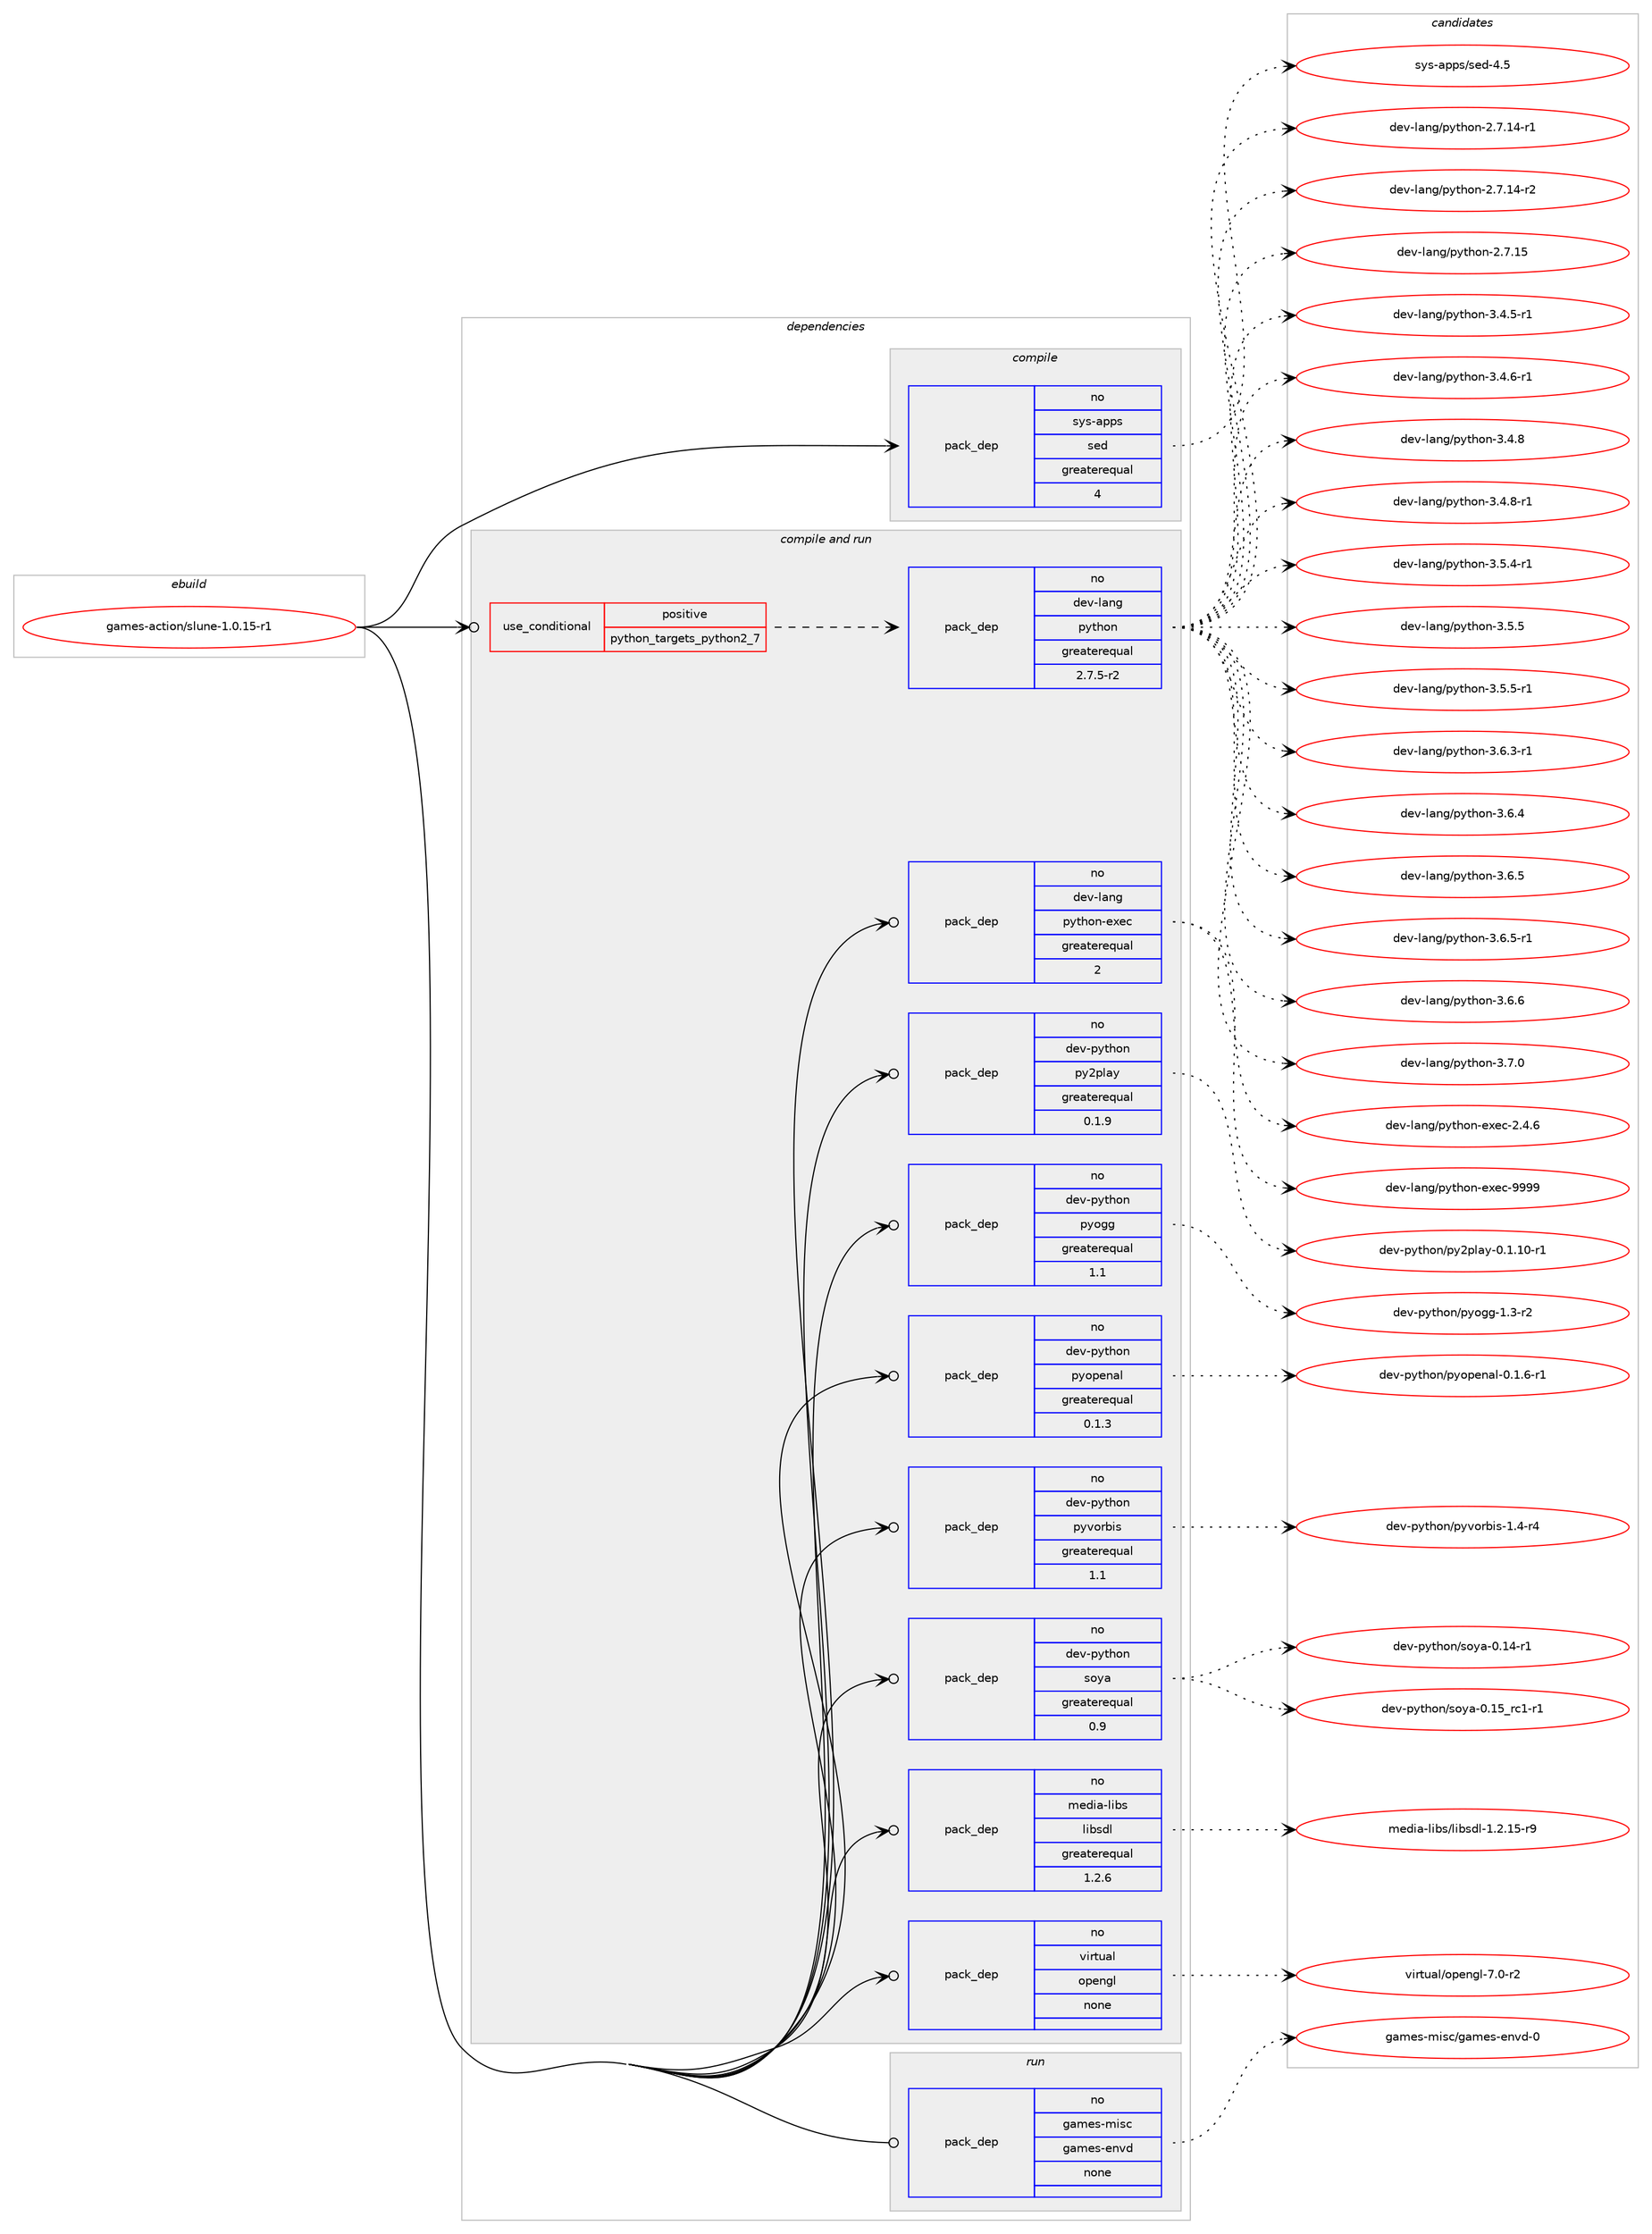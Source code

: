 digraph prolog {

# *************
# Graph options
# *************

newrank=true;
concentrate=true;
compound=true;
graph [rankdir=LR,fontname=Helvetica,fontsize=10,ranksep=1.5];#, ranksep=2.5, nodesep=0.2];
edge  [arrowhead=vee];
node  [fontname=Helvetica,fontsize=10];

# **********
# The ebuild
# **********

subgraph cluster_leftcol {
color=gray;
rank=same;
label=<<i>ebuild</i>>;
id [label="games-action/slune-1.0.15-r1", color=red, width=4, href="../games-action/slune-1.0.15-r1.svg"];
}

# ****************
# The dependencies
# ****************

subgraph cluster_midcol {
color=gray;
label=<<i>dependencies</i>>;
subgraph cluster_compile {
fillcolor="#eeeeee";
style=filled;
label=<<i>compile</i>>;
subgraph pack7655 {
dependency10085 [label=<<TABLE BORDER="0" CELLBORDER="1" CELLSPACING="0" CELLPADDING="4" WIDTH="220"><TR><TD ROWSPAN="6" CELLPADDING="30">pack_dep</TD></TR><TR><TD WIDTH="110">no</TD></TR><TR><TD>sys-apps</TD></TR><TR><TD>sed</TD></TR><TR><TD>greaterequal</TD></TR><TR><TD>4</TD></TR></TABLE>>, shape=none, color=blue];
}
id:e -> dependency10085:w [weight=20,style="solid",arrowhead="vee"];
}
subgraph cluster_compileandrun {
fillcolor="#eeeeee";
style=filled;
label=<<i>compile and run</i>>;
subgraph cond2252 {
dependency10086 [label=<<TABLE BORDER="0" CELLBORDER="1" CELLSPACING="0" CELLPADDING="4"><TR><TD ROWSPAN="3" CELLPADDING="10">use_conditional</TD></TR><TR><TD>positive</TD></TR><TR><TD>python_targets_python2_7</TD></TR></TABLE>>, shape=none, color=red];
subgraph pack7656 {
dependency10087 [label=<<TABLE BORDER="0" CELLBORDER="1" CELLSPACING="0" CELLPADDING="4" WIDTH="220"><TR><TD ROWSPAN="6" CELLPADDING="30">pack_dep</TD></TR><TR><TD WIDTH="110">no</TD></TR><TR><TD>dev-lang</TD></TR><TR><TD>python</TD></TR><TR><TD>greaterequal</TD></TR><TR><TD>2.7.5-r2</TD></TR></TABLE>>, shape=none, color=blue];
}
dependency10086:e -> dependency10087:w [weight=20,style="dashed",arrowhead="vee"];
}
id:e -> dependency10086:w [weight=20,style="solid",arrowhead="odotvee"];
subgraph pack7657 {
dependency10088 [label=<<TABLE BORDER="0" CELLBORDER="1" CELLSPACING="0" CELLPADDING="4" WIDTH="220"><TR><TD ROWSPAN="6" CELLPADDING="30">pack_dep</TD></TR><TR><TD WIDTH="110">no</TD></TR><TR><TD>dev-lang</TD></TR><TR><TD>python-exec</TD></TR><TR><TD>greaterequal</TD></TR><TR><TD>2</TD></TR></TABLE>>, shape=none, color=blue];
}
id:e -> dependency10088:w [weight=20,style="solid",arrowhead="odotvee"];
subgraph pack7658 {
dependency10089 [label=<<TABLE BORDER="0" CELLBORDER="1" CELLSPACING="0" CELLPADDING="4" WIDTH="220"><TR><TD ROWSPAN="6" CELLPADDING="30">pack_dep</TD></TR><TR><TD WIDTH="110">no</TD></TR><TR><TD>dev-python</TD></TR><TR><TD>py2play</TD></TR><TR><TD>greaterequal</TD></TR><TR><TD>0.1.9</TD></TR></TABLE>>, shape=none, color=blue];
}
id:e -> dependency10089:w [weight=20,style="solid",arrowhead="odotvee"];
subgraph pack7659 {
dependency10090 [label=<<TABLE BORDER="0" CELLBORDER="1" CELLSPACING="0" CELLPADDING="4" WIDTH="220"><TR><TD ROWSPAN="6" CELLPADDING="30">pack_dep</TD></TR><TR><TD WIDTH="110">no</TD></TR><TR><TD>dev-python</TD></TR><TR><TD>pyogg</TD></TR><TR><TD>greaterequal</TD></TR><TR><TD>1.1</TD></TR></TABLE>>, shape=none, color=blue];
}
id:e -> dependency10090:w [weight=20,style="solid",arrowhead="odotvee"];
subgraph pack7660 {
dependency10091 [label=<<TABLE BORDER="0" CELLBORDER="1" CELLSPACING="0" CELLPADDING="4" WIDTH="220"><TR><TD ROWSPAN="6" CELLPADDING="30">pack_dep</TD></TR><TR><TD WIDTH="110">no</TD></TR><TR><TD>dev-python</TD></TR><TR><TD>pyopenal</TD></TR><TR><TD>greaterequal</TD></TR><TR><TD>0.1.3</TD></TR></TABLE>>, shape=none, color=blue];
}
id:e -> dependency10091:w [weight=20,style="solid",arrowhead="odotvee"];
subgraph pack7661 {
dependency10092 [label=<<TABLE BORDER="0" CELLBORDER="1" CELLSPACING="0" CELLPADDING="4" WIDTH="220"><TR><TD ROWSPAN="6" CELLPADDING="30">pack_dep</TD></TR><TR><TD WIDTH="110">no</TD></TR><TR><TD>dev-python</TD></TR><TR><TD>pyvorbis</TD></TR><TR><TD>greaterequal</TD></TR><TR><TD>1.1</TD></TR></TABLE>>, shape=none, color=blue];
}
id:e -> dependency10092:w [weight=20,style="solid",arrowhead="odotvee"];
subgraph pack7662 {
dependency10093 [label=<<TABLE BORDER="0" CELLBORDER="1" CELLSPACING="0" CELLPADDING="4" WIDTH="220"><TR><TD ROWSPAN="6" CELLPADDING="30">pack_dep</TD></TR><TR><TD WIDTH="110">no</TD></TR><TR><TD>dev-python</TD></TR><TR><TD>soya</TD></TR><TR><TD>greaterequal</TD></TR><TR><TD>0.9</TD></TR></TABLE>>, shape=none, color=blue];
}
id:e -> dependency10093:w [weight=20,style="solid",arrowhead="odotvee"];
subgraph pack7663 {
dependency10094 [label=<<TABLE BORDER="0" CELLBORDER="1" CELLSPACING="0" CELLPADDING="4" WIDTH="220"><TR><TD ROWSPAN="6" CELLPADDING="30">pack_dep</TD></TR><TR><TD WIDTH="110">no</TD></TR><TR><TD>media-libs</TD></TR><TR><TD>libsdl</TD></TR><TR><TD>greaterequal</TD></TR><TR><TD>1.2.6</TD></TR></TABLE>>, shape=none, color=blue];
}
id:e -> dependency10094:w [weight=20,style="solid",arrowhead="odotvee"];
subgraph pack7664 {
dependency10095 [label=<<TABLE BORDER="0" CELLBORDER="1" CELLSPACING="0" CELLPADDING="4" WIDTH="220"><TR><TD ROWSPAN="6" CELLPADDING="30">pack_dep</TD></TR><TR><TD WIDTH="110">no</TD></TR><TR><TD>virtual</TD></TR><TR><TD>opengl</TD></TR><TR><TD>none</TD></TR><TR><TD></TD></TR></TABLE>>, shape=none, color=blue];
}
id:e -> dependency10095:w [weight=20,style="solid",arrowhead="odotvee"];
}
subgraph cluster_run {
fillcolor="#eeeeee";
style=filled;
label=<<i>run</i>>;
subgraph pack7665 {
dependency10096 [label=<<TABLE BORDER="0" CELLBORDER="1" CELLSPACING="0" CELLPADDING="4" WIDTH="220"><TR><TD ROWSPAN="6" CELLPADDING="30">pack_dep</TD></TR><TR><TD WIDTH="110">no</TD></TR><TR><TD>games-misc</TD></TR><TR><TD>games-envd</TD></TR><TR><TD>none</TD></TR><TR><TD></TD></TR></TABLE>>, shape=none, color=blue];
}
id:e -> dependency10096:w [weight=20,style="solid",arrowhead="odot"];
}
}

# **************
# The candidates
# **************

subgraph cluster_choices {
rank=same;
color=gray;
label=<<i>candidates</i>>;

subgraph choice7655 {
color=black;
nodesep=1;
choice11512111545971121121154711510110045524653 [label="sys-apps/sed-4.5", color=red, width=4,href="../sys-apps/sed-4.5.svg"];
dependency10085:e -> choice11512111545971121121154711510110045524653:w [style=dotted,weight="100"];
}
subgraph choice7656 {
color=black;
nodesep=1;
choice100101118451089711010347112121116104111110455046554649524511449 [label="dev-lang/python-2.7.14-r1", color=red, width=4,href="../dev-lang/python-2.7.14-r1.svg"];
choice100101118451089711010347112121116104111110455046554649524511450 [label="dev-lang/python-2.7.14-r2", color=red, width=4,href="../dev-lang/python-2.7.14-r2.svg"];
choice10010111845108971101034711212111610411111045504655464953 [label="dev-lang/python-2.7.15", color=red, width=4,href="../dev-lang/python-2.7.15.svg"];
choice1001011184510897110103471121211161041111104551465246534511449 [label="dev-lang/python-3.4.5-r1", color=red, width=4,href="../dev-lang/python-3.4.5-r1.svg"];
choice1001011184510897110103471121211161041111104551465246544511449 [label="dev-lang/python-3.4.6-r1", color=red, width=4,href="../dev-lang/python-3.4.6-r1.svg"];
choice100101118451089711010347112121116104111110455146524656 [label="dev-lang/python-3.4.8", color=red, width=4,href="../dev-lang/python-3.4.8.svg"];
choice1001011184510897110103471121211161041111104551465246564511449 [label="dev-lang/python-3.4.8-r1", color=red, width=4,href="../dev-lang/python-3.4.8-r1.svg"];
choice1001011184510897110103471121211161041111104551465346524511449 [label="dev-lang/python-3.5.4-r1", color=red, width=4,href="../dev-lang/python-3.5.4-r1.svg"];
choice100101118451089711010347112121116104111110455146534653 [label="dev-lang/python-3.5.5", color=red, width=4,href="../dev-lang/python-3.5.5.svg"];
choice1001011184510897110103471121211161041111104551465346534511449 [label="dev-lang/python-3.5.5-r1", color=red, width=4,href="../dev-lang/python-3.5.5-r1.svg"];
choice1001011184510897110103471121211161041111104551465446514511449 [label="dev-lang/python-3.6.3-r1", color=red, width=4,href="../dev-lang/python-3.6.3-r1.svg"];
choice100101118451089711010347112121116104111110455146544652 [label="dev-lang/python-3.6.4", color=red, width=4,href="../dev-lang/python-3.6.4.svg"];
choice100101118451089711010347112121116104111110455146544653 [label="dev-lang/python-3.6.5", color=red, width=4,href="../dev-lang/python-3.6.5.svg"];
choice1001011184510897110103471121211161041111104551465446534511449 [label="dev-lang/python-3.6.5-r1", color=red, width=4,href="../dev-lang/python-3.6.5-r1.svg"];
choice100101118451089711010347112121116104111110455146544654 [label="dev-lang/python-3.6.6", color=red, width=4,href="../dev-lang/python-3.6.6.svg"];
choice100101118451089711010347112121116104111110455146554648 [label="dev-lang/python-3.7.0", color=red, width=4,href="../dev-lang/python-3.7.0.svg"];
dependency10087:e -> choice100101118451089711010347112121116104111110455046554649524511449:w [style=dotted,weight="100"];
dependency10087:e -> choice100101118451089711010347112121116104111110455046554649524511450:w [style=dotted,weight="100"];
dependency10087:e -> choice10010111845108971101034711212111610411111045504655464953:w [style=dotted,weight="100"];
dependency10087:e -> choice1001011184510897110103471121211161041111104551465246534511449:w [style=dotted,weight="100"];
dependency10087:e -> choice1001011184510897110103471121211161041111104551465246544511449:w [style=dotted,weight="100"];
dependency10087:e -> choice100101118451089711010347112121116104111110455146524656:w [style=dotted,weight="100"];
dependency10087:e -> choice1001011184510897110103471121211161041111104551465246564511449:w [style=dotted,weight="100"];
dependency10087:e -> choice1001011184510897110103471121211161041111104551465346524511449:w [style=dotted,weight="100"];
dependency10087:e -> choice100101118451089711010347112121116104111110455146534653:w [style=dotted,weight="100"];
dependency10087:e -> choice1001011184510897110103471121211161041111104551465346534511449:w [style=dotted,weight="100"];
dependency10087:e -> choice1001011184510897110103471121211161041111104551465446514511449:w [style=dotted,weight="100"];
dependency10087:e -> choice100101118451089711010347112121116104111110455146544652:w [style=dotted,weight="100"];
dependency10087:e -> choice100101118451089711010347112121116104111110455146544653:w [style=dotted,weight="100"];
dependency10087:e -> choice1001011184510897110103471121211161041111104551465446534511449:w [style=dotted,weight="100"];
dependency10087:e -> choice100101118451089711010347112121116104111110455146544654:w [style=dotted,weight="100"];
dependency10087:e -> choice100101118451089711010347112121116104111110455146554648:w [style=dotted,weight="100"];
}
subgraph choice7657 {
color=black;
nodesep=1;
choice1001011184510897110103471121211161041111104510112010199455046524654 [label="dev-lang/python-exec-2.4.6", color=red, width=4,href="../dev-lang/python-exec-2.4.6.svg"];
choice10010111845108971101034711212111610411111045101120101994557575757 [label="dev-lang/python-exec-9999", color=red, width=4,href="../dev-lang/python-exec-9999.svg"];
dependency10088:e -> choice1001011184510897110103471121211161041111104510112010199455046524654:w [style=dotted,weight="100"];
dependency10088:e -> choice10010111845108971101034711212111610411111045101120101994557575757:w [style=dotted,weight="100"];
}
subgraph choice7658 {
color=black;
nodesep=1;
choice10010111845112121116104111110471121215011210897121454846494649484511449 [label="dev-python/py2play-0.1.10-r1", color=red, width=4,href="../dev-python/py2play-0.1.10-r1.svg"];
dependency10089:e -> choice10010111845112121116104111110471121215011210897121454846494649484511449:w [style=dotted,weight="100"];
}
subgraph choice7659 {
color=black;
nodesep=1;
choice1001011184511212111610411111047112121111103103454946514511450 [label="dev-python/pyogg-1.3-r2", color=red, width=4,href="../dev-python/pyogg-1.3-r2.svg"];
dependency10090:e -> choice1001011184511212111610411111047112121111103103454946514511450:w [style=dotted,weight="100"];
}
subgraph choice7660 {
color=black;
nodesep=1;
choice1001011184511212111610411111047112121111112101110971084548464946544511449 [label="dev-python/pyopenal-0.1.6-r1", color=red, width=4,href="../dev-python/pyopenal-0.1.6-r1.svg"];
dependency10091:e -> choice1001011184511212111610411111047112121111112101110971084548464946544511449:w [style=dotted,weight="100"];
}
subgraph choice7661 {
color=black;
nodesep=1;
choice100101118451121211161041111104711212111811111498105115454946524511452 [label="dev-python/pyvorbis-1.4-r4", color=red, width=4,href="../dev-python/pyvorbis-1.4-r4.svg"];
dependency10092:e -> choice100101118451121211161041111104711212111811111498105115454946524511452:w [style=dotted,weight="100"];
}
subgraph choice7662 {
color=black;
nodesep=1;
choice10010111845112121116104111110471151111219745484649524511449 [label="dev-python/soya-0.14-r1", color=red, width=4,href="../dev-python/soya-0.14-r1.svg"];
choice10010111845112121116104111110471151111219745484649539511499494511449 [label="dev-python/soya-0.15_rc1-r1", color=red, width=4,href="../dev-python/soya-0.15_rc1-r1.svg"];
dependency10093:e -> choice10010111845112121116104111110471151111219745484649524511449:w [style=dotted,weight="100"];
dependency10093:e -> choice10010111845112121116104111110471151111219745484649539511499494511449:w [style=dotted,weight="100"];
}
subgraph choice7663 {
color=black;
nodesep=1;
choice1091011001059745108105981154710810598115100108454946504649534511457 [label="media-libs/libsdl-1.2.15-r9", color=red, width=4,href="../media-libs/libsdl-1.2.15-r9.svg"];
dependency10094:e -> choice1091011001059745108105981154710810598115100108454946504649534511457:w [style=dotted,weight="100"];
}
subgraph choice7664 {
color=black;
nodesep=1;
choice1181051141161179710847111112101110103108455546484511450 [label="virtual/opengl-7.0-r2", color=red, width=4,href="../virtual/opengl-7.0-r2.svg"];
dependency10095:e -> choice1181051141161179710847111112101110103108455546484511450:w [style=dotted,weight="100"];
}
subgraph choice7665 {
color=black;
nodesep=1;
choice1039710910111545109105115994710397109101115451011101181004548 [label="games-misc/games-envd-0", color=red, width=4,href="../games-misc/games-envd-0.svg"];
dependency10096:e -> choice1039710910111545109105115994710397109101115451011101181004548:w [style=dotted,weight="100"];
}
}

}
